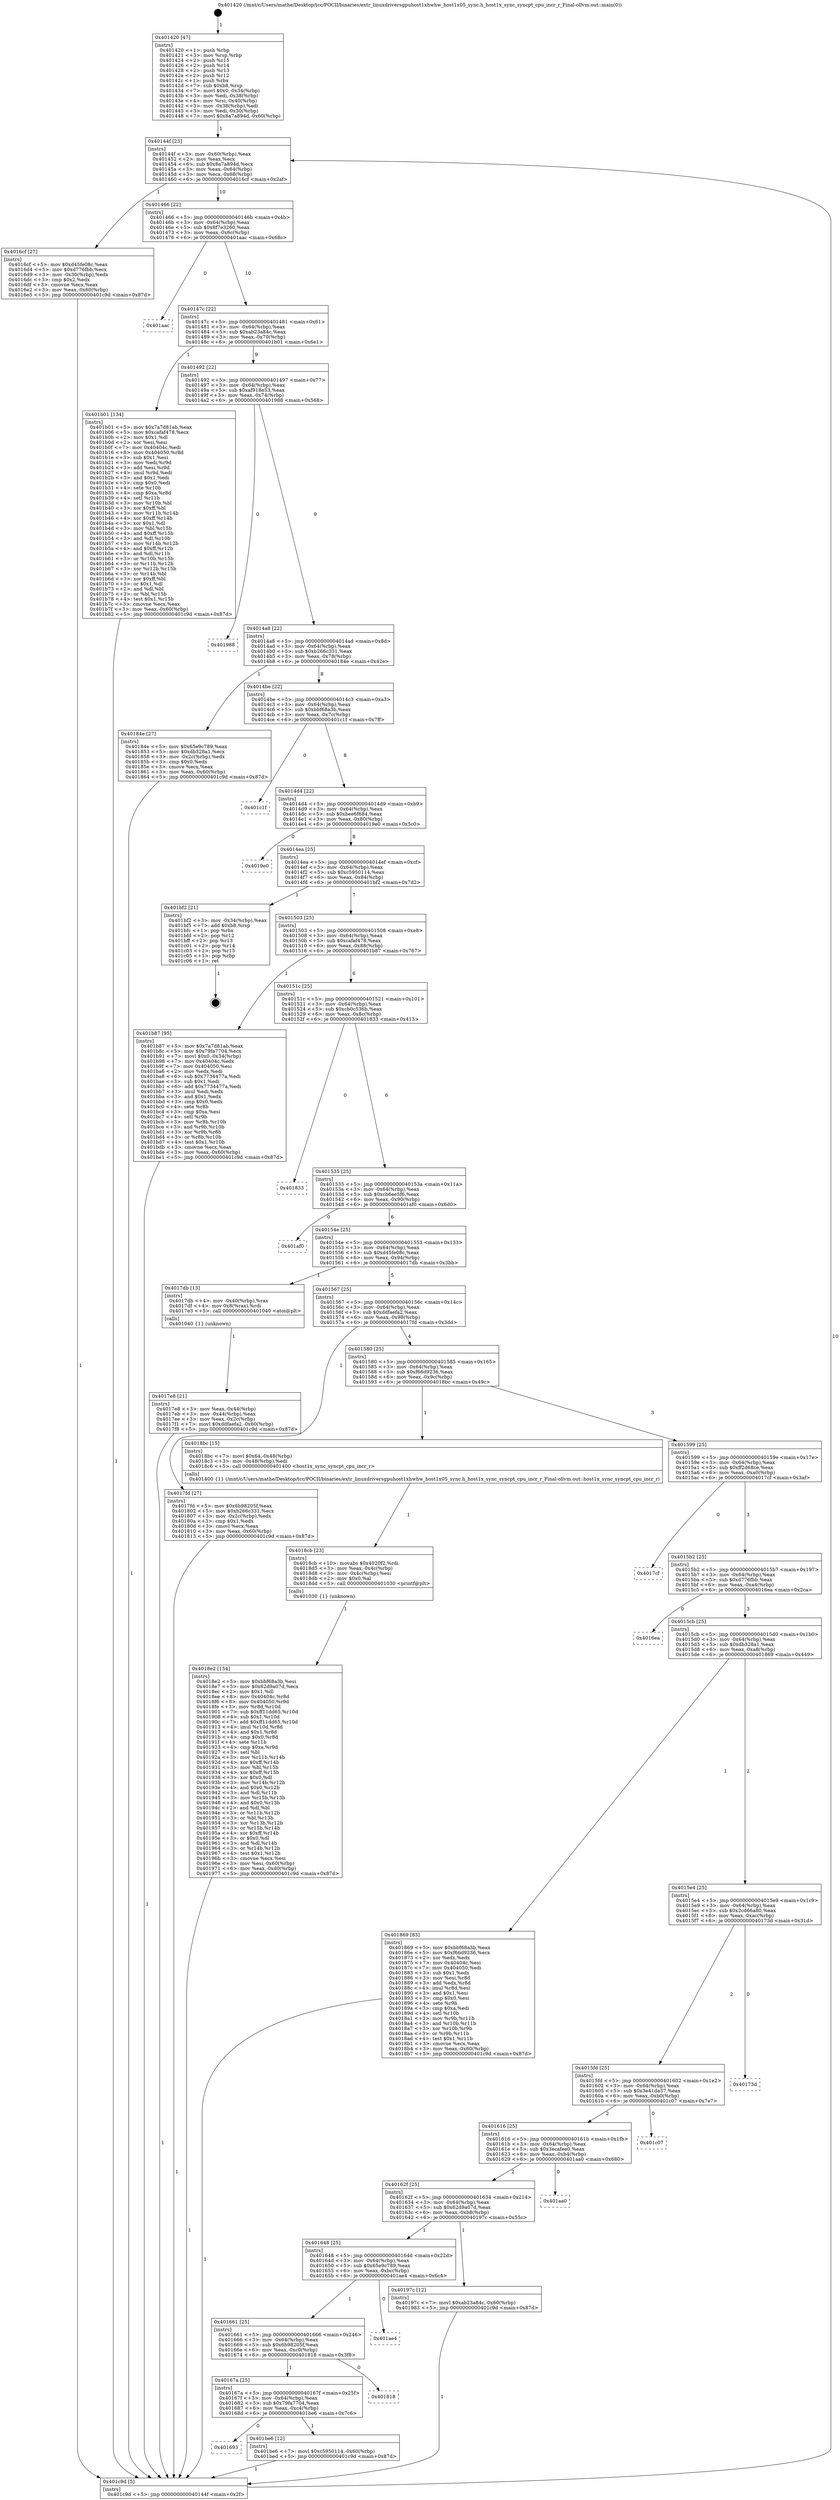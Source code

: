 digraph "0x401420" {
  label = "0x401420 (/mnt/c/Users/mathe/Desktop/tcc/POCII/binaries/extr_linuxdriversgpuhost1xhwhw_host1x05_sync.h_host1x_sync_syncpt_cpu_incr_r_Final-ollvm.out::main(0))"
  labelloc = "t"
  node[shape=record]

  Entry [label="",width=0.3,height=0.3,shape=circle,fillcolor=black,style=filled]
  "0x40144f" [label="{
     0x40144f [23]\l
     | [instrs]\l
     &nbsp;&nbsp;0x40144f \<+3\>: mov -0x60(%rbp),%eax\l
     &nbsp;&nbsp;0x401452 \<+2\>: mov %eax,%ecx\l
     &nbsp;&nbsp;0x401454 \<+6\>: sub $0x8a7a894d,%ecx\l
     &nbsp;&nbsp;0x40145a \<+3\>: mov %eax,-0x64(%rbp)\l
     &nbsp;&nbsp;0x40145d \<+3\>: mov %ecx,-0x68(%rbp)\l
     &nbsp;&nbsp;0x401460 \<+6\>: je 00000000004016cf \<main+0x2af\>\l
  }"]
  "0x4016cf" [label="{
     0x4016cf [27]\l
     | [instrs]\l
     &nbsp;&nbsp;0x4016cf \<+5\>: mov $0xd45fe08c,%eax\l
     &nbsp;&nbsp;0x4016d4 \<+5\>: mov $0xd776fbb,%ecx\l
     &nbsp;&nbsp;0x4016d9 \<+3\>: mov -0x30(%rbp),%edx\l
     &nbsp;&nbsp;0x4016dc \<+3\>: cmp $0x2,%edx\l
     &nbsp;&nbsp;0x4016df \<+3\>: cmovne %ecx,%eax\l
     &nbsp;&nbsp;0x4016e2 \<+3\>: mov %eax,-0x60(%rbp)\l
     &nbsp;&nbsp;0x4016e5 \<+5\>: jmp 0000000000401c9d \<main+0x87d\>\l
  }"]
  "0x401466" [label="{
     0x401466 [22]\l
     | [instrs]\l
     &nbsp;&nbsp;0x401466 \<+5\>: jmp 000000000040146b \<main+0x4b\>\l
     &nbsp;&nbsp;0x40146b \<+3\>: mov -0x64(%rbp),%eax\l
     &nbsp;&nbsp;0x40146e \<+5\>: sub $0x8f7e3260,%eax\l
     &nbsp;&nbsp;0x401473 \<+3\>: mov %eax,-0x6c(%rbp)\l
     &nbsp;&nbsp;0x401476 \<+6\>: je 0000000000401aac \<main+0x68c\>\l
  }"]
  "0x401c9d" [label="{
     0x401c9d [5]\l
     | [instrs]\l
     &nbsp;&nbsp;0x401c9d \<+5\>: jmp 000000000040144f \<main+0x2f\>\l
  }"]
  "0x401420" [label="{
     0x401420 [47]\l
     | [instrs]\l
     &nbsp;&nbsp;0x401420 \<+1\>: push %rbp\l
     &nbsp;&nbsp;0x401421 \<+3\>: mov %rsp,%rbp\l
     &nbsp;&nbsp;0x401424 \<+2\>: push %r15\l
     &nbsp;&nbsp;0x401426 \<+2\>: push %r14\l
     &nbsp;&nbsp;0x401428 \<+2\>: push %r13\l
     &nbsp;&nbsp;0x40142a \<+2\>: push %r12\l
     &nbsp;&nbsp;0x40142c \<+1\>: push %rbx\l
     &nbsp;&nbsp;0x40142d \<+7\>: sub $0xb8,%rsp\l
     &nbsp;&nbsp;0x401434 \<+7\>: movl $0x0,-0x34(%rbp)\l
     &nbsp;&nbsp;0x40143b \<+3\>: mov %edi,-0x38(%rbp)\l
     &nbsp;&nbsp;0x40143e \<+4\>: mov %rsi,-0x40(%rbp)\l
     &nbsp;&nbsp;0x401442 \<+3\>: mov -0x38(%rbp),%edi\l
     &nbsp;&nbsp;0x401445 \<+3\>: mov %edi,-0x30(%rbp)\l
     &nbsp;&nbsp;0x401448 \<+7\>: movl $0x8a7a894d,-0x60(%rbp)\l
  }"]
  Exit [label="",width=0.3,height=0.3,shape=circle,fillcolor=black,style=filled,peripheries=2]
  "0x401aac" [label="{
     0x401aac\l
  }", style=dashed]
  "0x40147c" [label="{
     0x40147c [22]\l
     | [instrs]\l
     &nbsp;&nbsp;0x40147c \<+5\>: jmp 0000000000401481 \<main+0x61\>\l
     &nbsp;&nbsp;0x401481 \<+3\>: mov -0x64(%rbp),%eax\l
     &nbsp;&nbsp;0x401484 \<+5\>: sub $0xab23a84c,%eax\l
     &nbsp;&nbsp;0x401489 \<+3\>: mov %eax,-0x70(%rbp)\l
     &nbsp;&nbsp;0x40148c \<+6\>: je 0000000000401b01 \<main+0x6e1\>\l
  }"]
  "0x401693" [label="{
     0x401693\l
  }", style=dashed]
  "0x401b01" [label="{
     0x401b01 [134]\l
     | [instrs]\l
     &nbsp;&nbsp;0x401b01 \<+5\>: mov $0x7a7d81ab,%eax\l
     &nbsp;&nbsp;0x401b06 \<+5\>: mov $0xcafaf478,%ecx\l
     &nbsp;&nbsp;0x401b0b \<+2\>: mov $0x1,%dl\l
     &nbsp;&nbsp;0x401b0d \<+2\>: xor %esi,%esi\l
     &nbsp;&nbsp;0x401b0f \<+7\>: mov 0x40404c,%edi\l
     &nbsp;&nbsp;0x401b16 \<+8\>: mov 0x404050,%r8d\l
     &nbsp;&nbsp;0x401b1e \<+3\>: sub $0x1,%esi\l
     &nbsp;&nbsp;0x401b21 \<+3\>: mov %edi,%r9d\l
     &nbsp;&nbsp;0x401b24 \<+3\>: add %esi,%r9d\l
     &nbsp;&nbsp;0x401b27 \<+4\>: imul %r9d,%edi\l
     &nbsp;&nbsp;0x401b2b \<+3\>: and $0x1,%edi\l
     &nbsp;&nbsp;0x401b2e \<+3\>: cmp $0x0,%edi\l
     &nbsp;&nbsp;0x401b31 \<+4\>: sete %r10b\l
     &nbsp;&nbsp;0x401b35 \<+4\>: cmp $0xa,%r8d\l
     &nbsp;&nbsp;0x401b39 \<+4\>: setl %r11b\l
     &nbsp;&nbsp;0x401b3d \<+3\>: mov %r10b,%bl\l
     &nbsp;&nbsp;0x401b40 \<+3\>: xor $0xff,%bl\l
     &nbsp;&nbsp;0x401b43 \<+3\>: mov %r11b,%r14b\l
     &nbsp;&nbsp;0x401b46 \<+4\>: xor $0xff,%r14b\l
     &nbsp;&nbsp;0x401b4a \<+3\>: xor $0x1,%dl\l
     &nbsp;&nbsp;0x401b4d \<+3\>: mov %bl,%r15b\l
     &nbsp;&nbsp;0x401b50 \<+4\>: and $0xff,%r15b\l
     &nbsp;&nbsp;0x401b54 \<+3\>: and %dl,%r10b\l
     &nbsp;&nbsp;0x401b57 \<+3\>: mov %r14b,%r12b\l
     &nbsp;&nbsp;0x401b5a \<+4\>: and $0xff,%r12b\l
     &nbsp;&nbsp;0x401b5e \<+3\>: and %dl,%r11b\l
     &nbsp;&nbsp;0x401b61 \<+3\>: or %r10b,%r15b\l
     &nbsp;&nbsp;0x401b64 \<+3\>: or %r11b,%r12b\l
     &nbsp;&nbsp;0x401b67 \<+3\>: xor %r12b,%r15b\l
     &nbsp;&nbsp;0x401b6a \<+3\>: or %r14b,%bl\l
     &nbsp;&nbsp;0x401b6d \<+3\>: xor $0xff,%bl\l
     &nbsp;&nbsp;0x401b70 \<+3\>: or $0x1,%dl\l
     &nbsp;&nbsp;0x401b73 \<+2\>: and %dl,%bl\l
     &nbsp;&nbsp;0x401b75 \<+3\>: or %bl,%r15b\l
     &nbsp;&nbsp;0x401b78 \<+4\>: test $0x1,%r15b\l
     &nbsp;&nbsp;0x401b7c \<+3\>: cmovne %ecx,%eax\l
     &nbsp;&nbsp;0x401b7f \<+3\>: mov %eax,-0x60(%rbp)\l
     &nbsp;&nbsp;0x401b82 \<+5\>: jmp 0000000000401c9d \<main+0x87d\>\l
  }"]
  "0x401492" [label="{
     0x401492 [22]\l
     | [instrs]\l
     &nbsp;&nbsp;0x401492 \<+5\>: jmp 0000000000401497 \<main+0x77\>\l
     &nbsp;&nbsp;0x401497 \<+3\>: mov -0x64(%rbp),%eax\l
     &nbsp;&nbsp;0x40149a \<+5\>: sub $0xaf918e53,%eax\l
     &nbsp;&nbsp;0x40149f \<+3\>: mov %eax,-0x74(%rbp)\l
     &nbsp;&nbsp;0x4014a2 \<+6\>: je 0000000000401988 \<main+0x568\>\l
  }"]
  "0x401be6" [label="{
     0x401be6 [12]\l
     | [instrs]\l
     &nbsp;&nbsp;0x401be6 \<+7\>: movl $0xc5950114,-0x60(%rbp)\l
     &nbsp;&nbsp;0x401bed \<+5\>: jmp 0000000000401c9d \<main+0x87d\>\l
  }"]
  "0x401988" [label="{
     0x401988\l
  }", style=dashed]
  "0x4014a8" [label="{
     0x4014a8 [22]\l
     | [instrs]\l
     &nbsp;&nbsp;0x4014a8 \<+5\>: jmp 00000000004014ad \<main+0x8d\>\l
     &nbsp;&nbsp;0x4014ad \<+3\>: mov -0x64(%rbp),%eax\l
     &nbsp;&nbsp;0x4014b0 \<+5\>: sub $0xb266c331,%eax\l
     &nbsp;&nbsp;0x4014b5 \<+3\>: mov %eax,-0x78(%rbp)\l
     &nbsp;&nbsp;0x4014b8 \<+6\>: je 000000000040184e \<main+0x42e\>\l
  }"]
  "0x40167a" [label="{
     0x40167a [25]\l
     | [instrs]\l
     &nbsp;&nbsp;0x40167a \<+5\>: jmp 000000000040167f \<main+0x25f\>\l
     &nbsp;&nbsp;0x40167f \<+3\>: mov -0x64(%rbp),%eax\l
     &nbsp;&nbsp;0x401682 \<+5\>: sub $0x79fa7704,%eax\l
     &nbsp;&nbsp;0x401687 \<+6\>: mov %eax,-0xc4(%rbp)\l
     &nbsp;&nbsp;0x40168d \<+6\>: je 0000000000401be6 \<main+0x7c6\>\l
  }"]
  "0x40184e" [label="{
     0x40184e [27]\l
     | [instrs]\l
     &nbsp;&nbsp;0x40184e \<+5\>: mov $0x65e9c789,%eax\l
     &nbsp;&nbsp;0x401853 \<+5\>: mov $0xdb328a1,%ecx\l
     &nbsp;&nbsp;0x401858 \<+3\>: mov -0x2c(%rbp),%edx\l
     &nbsp;&nbsp;0x40185b \<+3\>: cmp $0x0,%edx\l
     &nbsp;&nbsp;0x40185e \<+3\>: cmove %ecx,%eax\l
     &nbsp;&nbsp;0x401861 \<+3\>: mov %eax,-0x60(%rbp)\l
     &nbsp;&nbsp;0x401864 \<+5\>: jmp 0000000000401c9d \<main+0x87d\>\l
  }"]
  "0x4014be" [label="{
     0x4014be [22]\l
     | [instrs]\l
     &nbsp;&nbsp;0x4014be \<+5\>: jmp 00000000004014c3 \<main+0xa3\>\l
     &nbsp;&nbsp;0x4014c3 \<+3\>: mov -0x64(%rbp),%eax\l
     &nbsp;&nbsp;0x4014c6 \<+5\>: sub $0xbbf68a3b,%eax\l
     &nbsp;&nbsp;0x4014cb \<+3\>: mov %eax,-0x7c(%rbp)\l
     &nbsp;&nbsp;0x4014ce \<+6\>: je 0000000000401c1f \<main+0x7ff\>\l
  }"]
  "0x401818" [label="{
     0x401818\l
  }", style=dashed]
  "0x401c1f" [label="{
     0x401c1f\l
  }", style=dashed]
  "0x4014d4" [label="{
     0x4014d4 [22]\l
     | [instrs]\l
     &nbsp;&nbsp;0x4014d4 \<+5\>: jmp 00000000004014d9 \<main+0xb9\>\l
     &nbsp;&nbsp;0x4014d9 \<+3\>: mov -0x64(%rbp),%eax\l
     &nbsp;&nbsp;0x4014dc \<+5\>: sub $0xbee6f684,%eax\l
     &nbsp;&nbsp;0x4014e1 \<+3\>: mov %eax,-0x80(%rbp)\l
     &nbsp;&nbsp;0x4014e4 \<+6\>: je 00000000004019e0 \<main+0x5c0\>\l
  }"]
  "0x401661" [label="{
     0x401661 [25]\l
     | [instrs]\l
     &nbsp;&nbsp;0x401661 \<+5\>: jmp 0000000000401666 \<main+0x246\>\l
     &nbsp;&nbsp;0x401666 \<+3\>: mov -0x64(%rbp),%eax\l
     &nbsp;&nbsp;0x401669 \<+5\>: sub $0x6b98205f,%eax\l
     &nbsp;&nbsp;0x40166e \<+6\>: mov %eax,-0xc0(%rbp)\l
     &nbsp;&nbsp;0x401674 \<+6\>: je 0000000000401818 \<main+0x3f8\>\l
  }"]
  "0x4019e0" [label="{
     0x4019e0\l
  }", style=dashed]
  "0x4014ea" [label="{
     0x4014ea [25]\l
     | [instrs]\l
     &nbsp;&nbsp;0x4014ea \<+5\>: jmp 00000000004014ef \<main+0xcf\>\l
     &nbsp;&nbsp;0x4014ef \<+3\>: mov -0x64(%rbp),%eax\l
     &nbsp;&nbsp;0x4014f2 \<+5\>: sub $0xc5950114,%eax\l
     &nbsp;&nbsp;0x4014f7 \<+6\>: mov %eax,-0x84(%rbp)\l
     &nbsp;&nbsp;0x4014fd \<+6\>: je 0000000000401bf2 \<main+0x7d2\>\l
  }"]
  "0x401ae4" [label="{
     0x401ae4\l
  }", style=dashed]
  "0x401bf2" [label="{
     0x401bf2 [21]\l
     | [instrs]\l
     &nbsp;&nbsp;0x401bf2 \<+3\>: mov -0x34(%rbp),%eax\l
     &nbsp;&nbsp;0x401bf5 \<+7\>: add $0xb8,%rsp\l
     &nbsp;&nbsp;0x401bfc \<+1\>: pop %rbx\l
     &nbsp;&nbsp;0x401bfd \<+2\>: pop %r12\l
     &nbsp;&nbsp;0x401bff \<+2\>: pop %r13\l
     &nbsp;&nbsp;0x401c01 \<+2\>: pop %r14\l
     &nbsp;&nbsp;0x401c03 \<+2\>: pop %r15\l
     &nbsp;&nbsp;0x401c05 \<+1\>: pop %rbp\l
     &nbsp;&nbsp;0x401c06 \<+1\>: ret\l
  }"]
  "0x401503" [label="{
     0x401503 [25]\l
     | [instrs]\l
     &nbsp;&nbsp;0x401503 \<+5\>: jmp 0000000000401508 \<main+0xe8\>\l
     &nbsp;&nbsp;0x401508 \<+3\>: mov -0x64(%rbp),%eax\l
     &nbsp;&nbsp;0x40150b \<+5\>: sub $0xcafaf478,%eax\l
     &nbsp;&nbsp;0x401510 \<+6\>: mov %eax,-0x88(%rbp)\l
     &nbsp;&nbsp;0x401516 \<+6\>: je 0000000000401b87 \<main+0x767\>\l
  }"]
  "0x401648" [label="{
     0x401648 [25]\l
     | [instrs]\l
     &nbsp;&nbsp;0x401648 \<+5\>: jmp 000000000040164d \<main+0x22d\>\l
     &nbsp;&nbsp;0x40164d \<+3\>: mov -0x64(%rbp),%eax\l
     &nbsp;&nbsp;0x401650 \<+5\>: sub $0x65e9c789,%eax\l
     &nbsp;&nbsp;0x401655 \<+6\>: mov %eax,-0xbc(%rbp)\l
     &nbsp;&nbsp;0x40165b \<+6\>: je 0000000000401ae4 \<main+0x6c4\>\l
  }"]
  "0x401b87" [label="{
     0x401b87 [95]\l
     | [instrs]\l
     &nbsp;&nbsp;0x401b87 \<+5\>: mov $0x7a7d81ab,%eax\l
     &nbsp;&nbsp;0x401b8c \<+5\>: mov $0x79fa7704,%ecx\l
     &nbsp;&nbsp;0x401b91 \<+7\>: movl $0x0,-0x34(%rbp)\l
     &nbsp;&nbsp;0x401b98 \<+7\>: mov 0x40404c,%edx\l
     &nbsp;&nbsp;0x401b9f \<+7\>: mov 0x404050,%esi\l
     &nbsp;&nbsp;0x401ba6 \<+2\>: mov %edx,%edi\l
     &nbsp;&nbsp;0x401ba8 \<+6\>: sub $0x7734477a,%edi\l
     &nbsp;&nbsp;0x401bae \<+3\>: sub $0x1,%edi\l
     &nbsp;&nbsp;0x401bb1 \<+6\>: add $0x7734477a,%edi\l
     &nbsp;&nbsp;0x401bb7 \<+3\>: imul %edi,%edx\l
     &nbsp;&nbsp;0x401bba \<+3\>: and $0x1,%edx\l
     &nbsp;&nbsp;0x401bbd \<+3\>: cmp $0x0,%edx\l
     &nbsp;&nbsp;0x401bc0 \<+4\>: sete %r8b\l
     &nbsp;&nbsp;0x401bc4 \<+3\>: cmp $0xa,%esi\l
     &nbsp;&nbsp;0x401bc7 \<+4\>: setl %r9b\l
     &nbsp;&nbsp;0x401bcb \<+3\>: mov %r8b,%r10b\l
     &nbsp;&nbsp;0x401bce \<+3\>: and %r9b,%r10b\l
     &nbsp;&nbsp;0x401bd1 \<+3\>: xor %r9b,%r8b\l
     &nbsp;&nbsp;0x401bd4 \<+3\>: or %r8b,%r10b\l
     &nbsp;&nbsp;0x401bd7 \<+4\>: test $0x1,%r10b\l
     &nbsp;&nbsp;0x401bdb \<+3\>: cmovne %ecx,%eax\l
     &nbsp;&nbsp;0x401bde \<+3\>: mov %eax,-0x60(%rbp)\l
     &nbsp;&nbsp;0x401be1 \<+5\>: jmp 0000000000401c9d \<main+0x87d\>\l
  }"]
  "0x40151c" [label="{
     0x40151c [25]\l
     | [instrs]\l
     &nbsp;&nbsp;0x40151c \<+5\>: jmp 0000000000401521 \<main+0x101\>\l
     &nbsp;&nbsp;0x401521 \<+3\>: mov -0x64(%rbp),%eax\l
     &nbsp;&nbsp;0x401524 \<+5\>: sub $0xcb0c536b,%eax\l
     &nbsp;&nbsp;0x401529 \<+6\>: mov %eax,-0x8c(%rbp)\l
     &nbsp;&nbsp;0x40152f \<+6\>: je 0000000000401833 \<main+0x413\>\l
  }"]
  "0x40197c" [label="{
     0x40197c [12]\l
     | [instrs]\l
     &nbsp;&nbsp;0x40197c \<+7\>: movl $0xab23a84c,-0x60(%rbp)\l
     &nbsp;&nbsp;0x401983 \<+5\>: jmp 0000000000401c9d \<main+0x87d\>\l
  }"]
  "0x401833" [label="{
     0x401833\l
  }", style=dashed]
  "0x401535" [label="{
     0x401535 [25]\l
     | [instrs]\l
     &nbsp;&nbsp;0x401535 \<+5\>: jmp 000000000040153a \<main+0x11a\>\l
     &nbsp;&nbsp;0x40153a \<+3\>: mov -0x64(%rbp),%eax\l
     &nbsp;&nbsp;0x40153d \<+5\>: sub $0xcb6ee5f6,%eax\l
     &nbsp;&nbsp;0x401542 \<+6\>: mov %eax,-0x90(%rbp)\l
     &nbsp;&nbsp;0x401548 \<+6\>: je 0000000000401af0 \<main+0x6d0\>\l
  }"]
  "0x40162f" [label="{
     0x40162f [25]\l
     | [instrs]\l
     &nbsp;&nbsp;0x40162f \<+5\>: jmp 0000000000401634 \<main+0x214\>\l
     &nbsp;&nbsp;0x401634 \<+3\>: mov -0x64(%rbp),%eax\l
     &nbsp;&nbsp;0x401637 \<+5\>: sub $0x62d9a07d,%eax\l
     &nbsp;&nbsp;0x40163c \<+6\>: mov %eax,-0xb8(%rbp)\l
     &nbsp;&nbsp;0x401642 \<+6\>: je 000000000040197c \<main+0x55c\>\l
  }"]
  "0x401af0" [label="{
     0x401af0\l
  }", style=dashed]
  "0x40154e" [label="{
     0x40154e [25]\l
     | [instrs]\l
     &nbsp;&nbsp;0x40154e \<+5\>: jmp 0000000000401553 \<main+0x133\>\l
     &nbsp;&nbsp;0x401553 \<+3\>: mov -0x64(%rbp),%eax\l
     &nbsp;&nbsp;0x401556 \<+5\>: sub $0xd45fe08c,%eax\l
     &nbsp;&nbsp;0x40155b \<+6\>: mov %eax,-0x94(%rbp)\l
     &nbsp;&nbsp;0x401561 \<+6\>: je 00000000004017db \<main+0x3bb\>\l
  }"]
  "0x401aa0" [label="{
     0x401aa0\l
  }", style=dashed]
  "0x4017db" [label="{
     0x4017db [13]\l
     | [instrs]\l
     &nbsp;&nbsp;0x4017db \<+4\>: mov -0x40(%rbp),%rax\l
     &nbsp;&nbsp;0x4017df \<+4\>: mov 0x8(%rax),%rdi\l
     &nbsp;&nbsp;0x4017e3 \<+5\>: call 0000000000401040 \<atoi@plt\>\l
     | [calls]\l
     &nbsp;&nbsp;0x401040 \{1\} (unknown)\l
  }"]
  "0x401567" [label="{
     0x401567 [25]\l
     | [instrs]\l
     &nbsp;&nbsp;0x401567 \<+5\>: jmp 000000000040156c \<main+0x14c\>\l
     &nbsp;&nbsp;0x40156c \<+3\>: mov -0x64(%rbp),%eax\l
     &nbsp;&nbsp;0x40156f \<+5\>: sub $0xddfaefa2,%eax\l
     &nbsp;&nbsp;0x401574 \<+6\>: mov %eax,-0x98(%rbp)\l
     &nbsp;&nbsp;0x40157a \<+6\>: je 00000000004017fd \<main+0x3dd\>\l
  }"]
  "0x4017e8" [label="{
     0x4017e8 [21]\l
     | [instrs]\l
     &nbsp;&nbsp;0x4017e8 \<+3\>: mov %eax,-0x44(%rbp)\l
     &nbsp;&nbsp;0x4017eb \<+3\>: mov -0x44(%rbp),%eax\l
     &nbsp;&nbsp;0x4017ee \<+3\>: mov %eax,-0x2c(%rbp)\l
     &nbsp;&nbsp;0x4017f1 \<+7\>: movl $0xddfaefa2,-0x60(%rbp)\l
     &nbsp;&nbsp;0x4017f8 \<+5\>: jmp 0000000000401c9d \<main+0x87d\>\l
  }"]
  "0x401616" [label="{
     0x401616 [25]\l
     | [instrs]\l
     &nbsp;&nbsp;0x401616 \<+5\>: jmp 000000000040161b \<main+0x1fb\>\l
     &nbsp;&nbsp;0x40161b \<+3\>: mov -0x64(%rbp),%eax\l
     &nbsp;&nbsp;0x40161e \<+5\>: sub $0x3ecafee0,%eax\l
     &nbsp;&nbsp;0x401623 \<+6\>: mov %eax,-0xb4(%rbp)\l
     &nbsp;&nbsp;0x401629 \<+6\>: je 0000000000401aa0 \<main+0x680\>\l
  }"]
  "0x4017fd" [label="{
     0x4017fd [27]\l
     | [instrs]\l
     &nbsp;&nbsp;0x4017fd \<+5\>: mov $0x6b98205f,%eax\l
     &nbsp;&nbsp;0x401802 \<+5\>: mov $0xb266c331,%ecx\l
     &nbsp;&nbsp;0x401807 \<+3\>: mov -0x2c(%rbp),%edx\l
     &nbsp;&nbsp;0x40180a \<+3\>: cmp $0x1,%edx\l
     &nbsp;&nbsp;0x40180d \<+3\>: cmovl %ecx,%eax\l
     &nbsp;&nbsp;0x401810 \<+3\>: mov %eax,-0x60(%rbp)\l
     &nbsp;&nbsp;0x401813 \<+5\>: jmp 0000000000401c9d \<main+0x87d\>\l
  }"]
  "0x401580" [label="{
     0x401580 [25]\l
     | [instrs]\l
     &nbsp;&nbsp;0x401580 \<+5\>: jmp 0000000000401585 \<main+0x165\>\l
     &nbsp;&nbsp;0x401585 \<+3\>: mov -0x64(%rbp),%eax\l
     &nbsp;&nbsp;0x401588 \<+5\>: sub $0xf66d9236,%eax\l
     &nbsp;&nbsp;0x40158d \<+6\>: mov %eax,-0x9c(%rbp)\l
     &nbsp;&nbsp;0x401593 \<+6\>: je 00000000004018bc \<main+0x49c\>\l
  }"]
  "0x401c07" [label="{
     0x401c07\l
  }", style=dashed]
  "0x4018bc" [label="{
     0x4018bc [15]\l
     | [instrs]\l
     &nbsp;&nbsp;0x4018bc \<+7\>: movl $0x64,-0x48(%rbp)\l
     &nbsp;&nbsp;0x4018c3 \<+3\>: mov -0x48(%rbp),%edi\l
     &nbsp;&nbsp;0x4018c6 \<+5\>: call 0000000000401400 \<host1x_sync_syncpt_cpu_incr_r\>\l
     | [calls]\l
     &nbsp;&nbsp;0x401400 \{1\} (/mnt/c/Users/mathe/Desktop/tcc/POCII/binaries/extr_linuxdriversgpuhost1xhwhw_host1x05_sync.h_host1x_sync_syncpt_cpu_incr_r_Final-ollvm.out::host1x_sync_syncpt_cpu_incr_r)\l
  }"]
  "0x401599" [label="{
     0x401599 [25]\l
     | [instrs]\l
     &nbsp;&nbsp;0x401599 \<+5\>: jmp 000000000040159e \<main+0x17e\>\l
     &nbsp;&nbsp;0x40159e \<+3\>: mov -0x64(%rbp),%eax\l
     &nbsp;&nbsp;0x4015a1 \<+5\>: sub $0xff2d68ce,%eax\l
     &nbsp;&nbsp;0x4015a6 \<+6\>: mov %eax,-0xa0(%rbp)\l
     &nbsp;&nbsp;0x4015ac \<+6\>: je 00000000004017cf \<main+0x3af\>\l
  }"]
  "0x4015fd" [label="{
     0x4015fd [25]\l
     | [instrs]\l
     &nbsp;&nbsp;0x4015fd \<+5\>: jmp 0000000000401602 \<main+0x1e2\>\l
     &nbsp;&nbsp;0x401602 \<+3\>: mov -0x64(%rbp),%eax\l
     &nbsp;&nbsp;0x401605 \<+5\>: sub $0x3e41da37,%eax\l
     &nbsp;&nbsp;0x40160a \<+6\>: mov %eax,-0xb0(%rbp)\l
     &nbsp;&nbsp;0x401610 \<+6\>: je 0000000000401c07 \<main+0x7e7\>\l
  }"]
  "0x4017cf" [label="{
     0x4017cf\l
  }", style=dashed]
  "0x4015b2" [label="{
     0x4015b2 [25]\l
     | [instrs]\l
     &nbsp;&nbsp;0x4015b2 \<+5\>: jmp 00000000004015b7 \<main+0x197\>\l
     &nbsp;&nbsp;0x4015b7 \<+3\>: mov -0x64(%rbp),%eax\l
     &nbsp;&nbsp;0x4015ba \<+5\>: sub $0xd776fbb,%eax\l
     &nbsp;&nbsp;0x4015bf \<+6\>: mov %eax,-0xa4(%rbp)\l
     &nbsp;&nbsp;0x4015c5 \<+6\>: je 00000000004016ea \<main+0x2ca\>\l
  }"]
  "0x40173d" [label="{
     0x40173d\l
  }", style=dashed]
  "0x4016ea" [label="{
     0x4016ea\l
  }", style=dashed]
  "0x4015cb" [label="{
     0x4015cb [25]\l
     | [instrs]\l
     &nbsp;&nbsp;0x4015cb \<+5\>: jmp 00000000004015d0 \<main+0x1b0\>\l
     &nbsp;&nbsp;0x4015d0 \<+3\>: mov -0x64(%rbp),%eax\l
     &nbsp;&nbsp;0x4015d3 \<+5\>: sub $0xdb328a1,%eax\l
     &nbsp;&nbsp;0x4015d8 \<+6\>: mov %eax,-0xa8(%rbp)\l
     &nbsp;&nbsp;0x4015de \<+6\>: je 0000000000401869 \<main+0x449\>\l
  }"]
  "0x4018e2" [label="{
     0x4018e2 [154]\l
     | [instrs]\l
     &nbsp;&nbsp;0x4018e2 \<+5\>: mov $0xbbf68a3b,%esi\l
     &nbsp;&nbsp;0x4018e7 \<+5\>: mov $0x62d9a07d,%ecx\l
     &nbsp;&nbsp;0x4018ec \<+2\>: mov $0x1,%dl\l
     &nbsp;&nbsp;0x4018ee \<+8\>: mov 0x40404c,%r8d\l
     &nbsp;&nbsp;0x4018f6 \<+8\>: mov 0x404050,%r9d\l
     &nbsp;&nbsp;0x4018fe \<+3\>: mov %r8d,%r10d\l
     &nbsp;&nbsp;0x401901 \<+7\>: sub $0xff11dd65,%r10d\l
     &nbsp;&nbsp;0x401908 \<+4\>: sub $0x1,%r10d\l
     &nbsp;&nbsp;0x40190c \<+7\>: add $0xff11dd65,%r10d\l
     &nbsp;&nbsp;0x401913 \<+4\>: imul %r10d,%r8d\l
     &nbsp;&nbsp;0x401917 \<+4\>: and $0x1,%r8d\l
     &nbsp;&nbsp;0x40191b \<+4\>: cmp $0x0,%r8d\l
     &nbsp;&nbsp;0x40191f \<+4\>: sete %r11b\l
     &nbsp;&nbsp;0x401923 \<+4\>: cmp $0xa,%r9d\l
     &nbsp;&nbsp;0x401927 \<+3\>: setl %bl\l
     &nbsp;&nbsp;0x40192a \<+3\>: mov %r11b,%r14b\l
     &nbsp;&nbsp;0x40192d \<+4\>: xor $0xff,%r14b\l
     &nbsp;&nbsp;0x401931 \<+3\>: mov %bl,%r15b\l
     &nbsp;&nbsp;0x401934 \<+4\>: xor $0xff,%r15b\l
     &nbsp;&nbsp;0x401938 \<+3\>: xor $0x0,%dl\l
     &nbsp;&nbsp;0x40193b \<+3\>: mov %r14b,%r12b\l
     &nbsp;&nbsp;0x40193e \<+4\>: and $0x0,%r12b\l
     &nbsp;&nbsp;0x401942 \<+3\>: and %dl,%r11b\l
     &nbsp;&nbsp;0x401945 \<+3\>: mov %r15b,%r13b\l
     &nbsp;&nbsp;0x401948 \<+4\>: and $0x0,%r13b\l
     &nbsp;&nbsp;0x40194c \<+2\>: and %dl,%bl\l
     &nbsp;&nbsp;0x40194e \<+3\>: or %r11b,%r12b\l
     &nbsp;&nbsp;0x401951 \<+3\>: or %bl,%r13b\l
     &nbsp;&nbsp;0x401954 \<+3\>: xor %r13b,%r12b\l
     &nbsp;&nbsp;0x401957 \<+3\>: or %r15b,%r14b\l
     &nbsp;&nbsp;0x40195a \<+4\>: xor $0xff,%r14b\l
     &nbsp;&nbsp;0x40195e \<+3\>: or $0x0,%dl\l
     &nbsp;&nbsp;0x401961 \<+3\>: and %dl,%r14b\l
     &nbsp;&nbsp;0x401964 \<+3\>: or %r14b,%r12b\l
     &nbsp;&nbsp;0x401967 \<+4\>: test $0x1,%r12b\l
     &nbsp;&nbsp;0x40196b \<+3\>: cmovne %ecx,%esi\l
     &nbsp;&nbsp;0x40196e \<+3\>: mov %esi,-0x60(%rbp)\l
     &nbsp;&nbsp;0x401971 \<+6\>: mov %eax,-0xd0(%rbp)\l
     &nbsp;&nbsp;0x401977 \<+5\>: jmp 0000000000401c9d \<main+0x87d\>\l
  }"]
  "0x401869" [label="{
     0x401869 [83]\l
     | [instrs]\l
     &nbsp;&nbsp;0x401869 \<+5\>: mov $0xbbf68a3b,%eax\l
     &nbsp;&nbsp;0x40186e \<+5\>: mov $0xf66d9236,%ecx\l
     &nbsp;&nbsp;0x401873 \<+2\>: xor %edx,%edx\l
     &nbsp;&nbsp;0x401875 \<+7\>: mov 0x40404c,%esi\l
     &nbsp;&nbsp;0x40187c \<+7\>: mov 0x404050,%edi\l
     &nbsp;&nbsp;0x401883 \<+3\>: sub $0x1,%edx\l
     &nbsp;&nbsp;0x401886 \<+3\>: mov %esi,%r8d\l
     &nbsp;&nbsp;0x401889 \<+3\>: add %edx,%r8d\l
     &nbsp;&nbsp;0x40188c \<+4\>: imul %r8d,%esi\l
     &nbsp;&nbsp;0x401890 \<+3\>: and $0x1,%esi\l
     &nbsp;&nbsp;0x401893 \<+3\>: cmp $0x0,%esi\l
     &nbsp;&nbsp;0x401896 \<+4\>: sete %r9b\l
     &nbsp;&nbsp;0x40189a \<+3\>: cmp $0xa,%edi\l
     &nbsp;&nbsp;0x40189d \<+4\>: setl %r10b\l
     &nbsp;&nbsp;0x4018a1 \<+3\>: mov %r9b,%r11b\l
     &nbsp;&nbsp;0x4018a4 \<+3\>: and %r10b,%r11b\l
     &nbsp;&nbsp;0x4018a7 \<+3\>: xor %r10b,%r9b\l
     &nbsp;&nbsp;0x4018aa \<+3\>: or %r9b,%r11b\l
     &nbsp;&nbsp;0x4018ad \<+4\>: test $0x1,%r11b\l
     &nbsp;&nbsp;0x4018b1 \<+3\>: cmovne %ecx,%eax\l
     &nbsp;&nbsp;0x4018b4 \<+3\>: mov %eax,-0x60(%rbp)\l
     &nbsp;&nbsp;0x4018b7 \<+5\>: jmp 0000000000401c9d \<main+0x87d\>\l
  }"]
  "0x4015e4" [label="{
     0x4015e4 [25]\l
     | [instrs]\l
     &nbsp;&nbsp;0x4015e4 \<+5\>: jmp 00000000004015e9 \<main+0x1c9\>\l
     &nbsp;&nbsp;0x4015e9 \<+3\>: mov -0x64(%rbp),%eax\l
     &nbsp;&nbsp;0x4015ec \<+5\>: sub $0x2cd66a80,%eax\l
     &nbsp;&nbsp;0x4015f1 \<+6\>: mov %eax,-0xac(%rbp)\l
     &nbsp;&nbsp;0x4015f7 \<+6\>: je 000000000040173d \<main+0x31d\>\l
  }"]
  "0x4018cb" [label="{
     0x4018cb [23]\l
     | [instrs]\l
     &nbsp;&nbsp;0x4018cb \<+10\>: movabs $0x4020f2,%rdi\l
     &nbsp;&nbsp;0x4018d5 \<+3\>: mov %eax,-0x4c(%rbp)\l
     &nbsp;&nbsp;0x4018d8 \<+3\>: mov -0x4c(%rbp),%esi\l
     &nbsp;&nbsp;0x4018db \<+2\>: mov $0x0,%al\l
     &nbsp;&nbsp;0x4018dd \<+5\>: call 0000000000401030 \<printf@plt\>\l
     | [calls]\l
     &nbsp;&nbsp;0x401030 \{1\} (unknown)\l
  }"]
  Entry -> "0x401420" [label=" 1"]
  "0x40144f" -> "0x4016cf" [label=" 1"]
  "0x40144f" -> "0x401466" [label=" 10"]
  "0x4016cf" -> "0x401c9d" [label=" 1"]
  "0x401420" -> "0x40144f" [label=" 1"]
  "0x401c9d" -> "0x40144f" [label=" 10"]
  "0x401bf2" -> Exit [label=" 1"]
  "0x401466" -> "0x401aac" [label=" 0"]
  "0x401466" -> "0x40147c" [label=" 10"]
  "0x401be6" -> "0x401c9d" [label=" 1"]
  "0x40147c" -> "0x401b01" [label=" 1"]
  "0x40147c" -> "0x401492" [label=" 9"]
  "0x40167a" -> "0x401693" [label=" 0"]
  "0x401492" -> "0x401988" [label=" 0"]
  "0x401492" -> "0x4014a8" [label=" 9"]
  "0x40167a" -> "0x401be6" [label=" 1"]
  "0x4014a8" -> "0x40184e" [label=" 1"]
  "0x4014a8" -> "0x4014be" [label=" 8"]
  "0x401661" -> "0x40167a" [label=" 1"]
  "0x4014be" -> "0x401c1f" [label=" 0"]
  "0x4014be" -> "0x4014d4" [label=" 8"]
  "0x401661" -> "0x401818" [label=" 0"]
  "0x4014d4" -> "0x4019e0" [label=" 0"]
  "0x4014d4" -> "0x4014ea" [label=" 8"]
  "0x401648" -> "0x401661" [label=" 1"]
  "0x4014ea" -> "0x401bf2" [label=" 1"]
  "0x4014ea" -> "0x401503" [label=" 7"]
  "0x401648" -> "0x401ae4" [label=" 0"]
  "0x401503" -> "0x401b87" [label=" 1"]
  "0x401503" -> "0x40151c" [label=" 6"]
  "0x401b87" -> "0x401c9d" [label=" 1"]
  "0x40151c" -> "0x401833" [label=" 0"]
  "0x40151c" -> "0x401535" [label=" 6"]
  "0x401b01" -> "0x401c9d" [label=" 1"]
  "0x401535" -> "0x401af0" [label=" 0"]
  "0x401535" -> "0x40154e" [label=" 6"]
  "0x40162f" -> "0x401648" [label=" 1"]
  "0x40154e" -> "0x4017db" [label=" 1"]
  "0x40154e" -> "0x401567" [label=" 5"]
  "0x4017db" -> "0x4017e8" [label=" 1"]
  "0x4017e8" -> "0x401c9d" [label=" 1"]
  "0x40162f" -> "0x40197c" [label=" 1"]
  "0x401567" -> "0x4017fd" [label=" 1"]
  "0x401567" -> "0x401580" [label=" 4"]
  "0x4017fd" -> "0x401c9d" [label=" 1"]
  "0x40184e" -> "0x401c9d" [label=" 1"]
  "0x401616" -> "0x40162f" [label=" 2"]
  "0x401580" -> "0x4018bc" [label=" 1"]
  "0x401580" -> "0x401599" [label=" 3"]
  "0x401616" -> "0x401aa0" [label=" 0"]
  "0x401599" -> "0x4017cf" [label=" 0"]
  "0x401599" -> "0x4015b2" [label=" 3"]
  "0x4015fd" -> "0x401616" [label=" 2"]
  "0x4015b2" -> "0x4016ea" [label=" 0"]
  "0x4015b2" -> "0x4015cb" [label=" 3"]
  "0x4015fd" -> "0x401c07" [label=" 0"]
  "0x4015cb" -> "0x401869" [label=" 1"]
  "0x4015cb" -> "0x4015e4" [label=" 2"]
  "0x401869" -> "0x401c9d" [label=" 1"]
  "0x4018bc" -> "0x4018cb" [label=" 1"]
  "0x4018cb" -> "0x4018e2" [label=" 1"]
  "0x4018e2" -> "0x401c9d" [label=" 1"]
  "0x40197c" -> "0x401c9d" [label=" 1"]
  "0x4015e4" -> "0x40173d" [label=" 0"]
  "0x4015e4" -> "0x4015fd" [label=" 2"]
}
